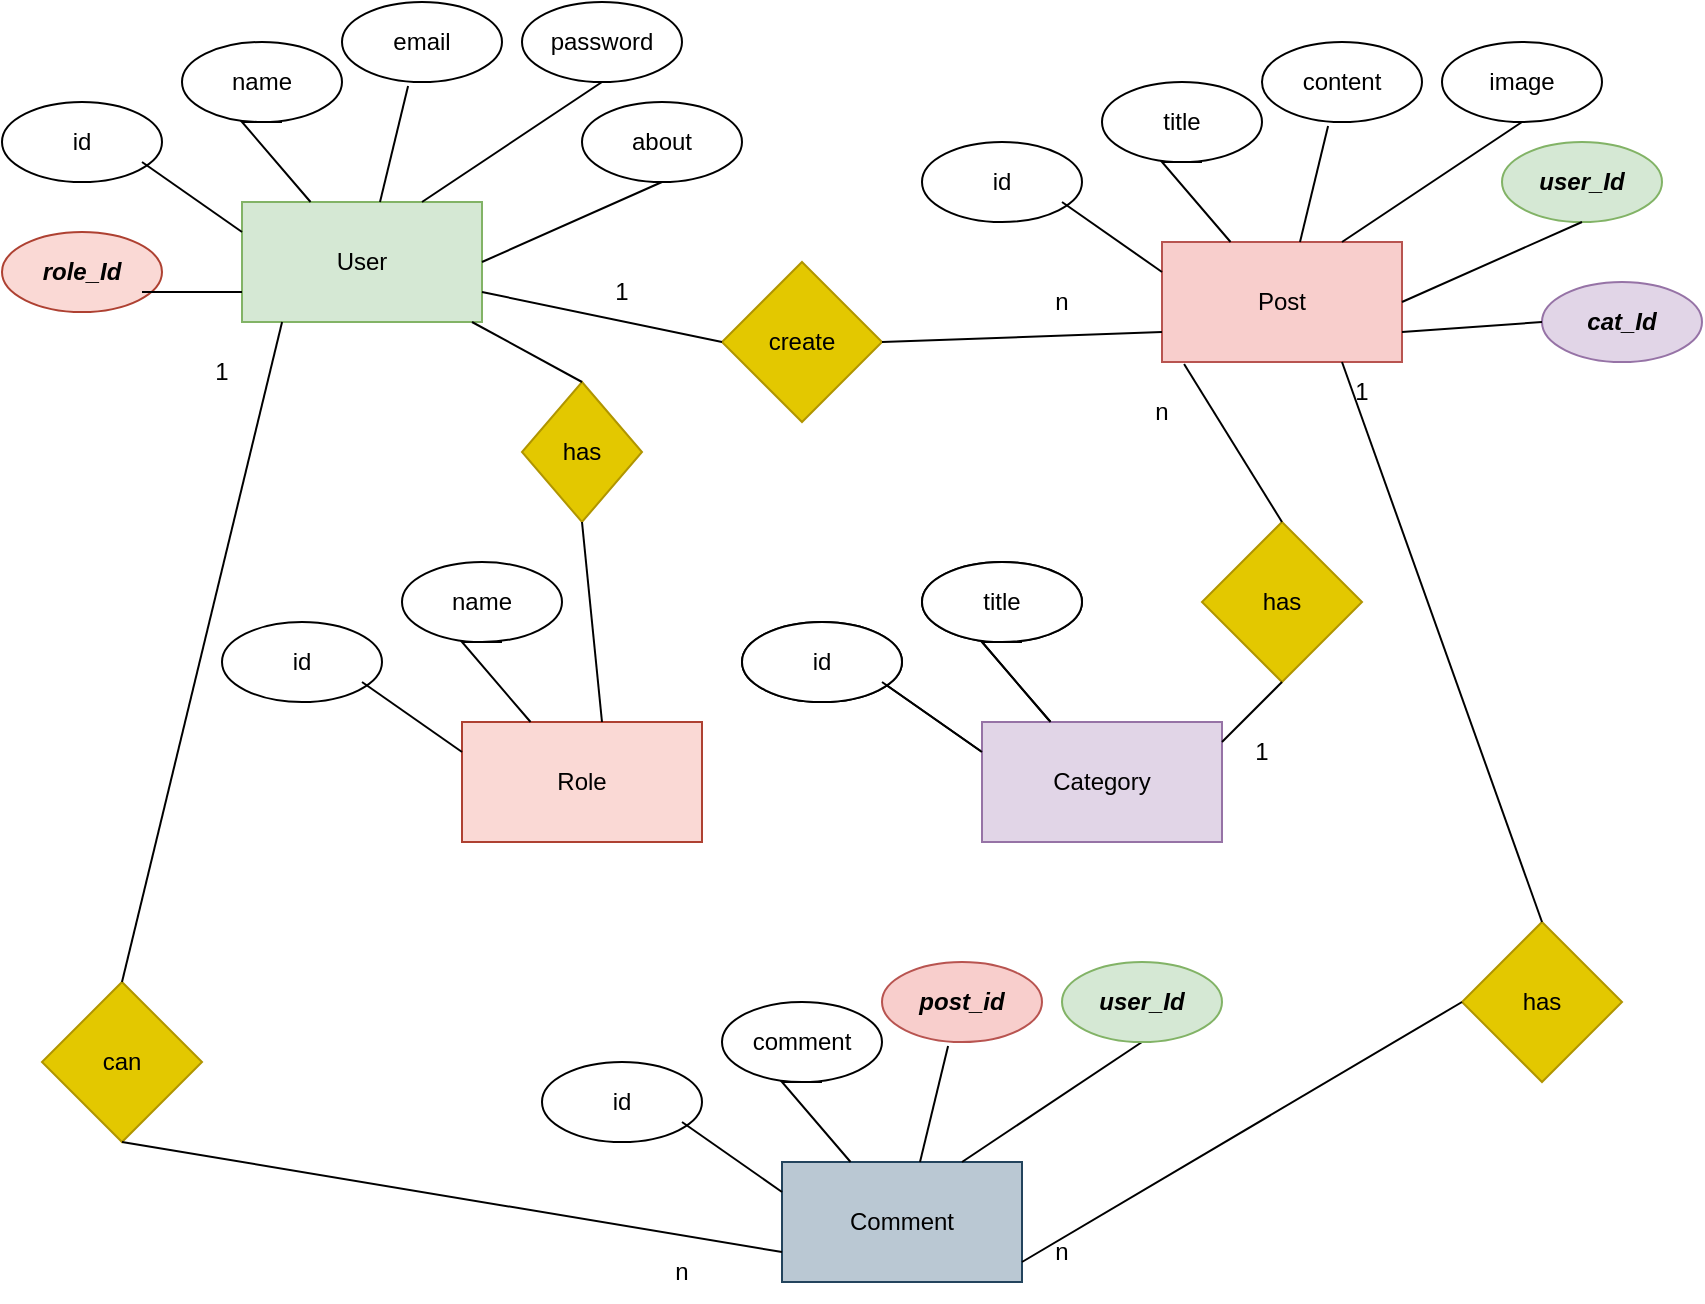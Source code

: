 <mxfile version="24.4.2" type="device">
  <diagram name="Page-1" id="2Yhmi9SV38wUvACWjyTG">
    <mxGraphModel dx="880" dy="478" grid="1" gridSize="10" guides="1" tooltips="1" connect="1" arrows="1" fold="1" page="1" pageScale="1" pageWidth="850" pageHeight="1100" math="0" shadow="0">
      <root>
        <mxCell id="0" />
        <mxCell id="1" parent="0" />
        <mxCell id="f1UpLIX_94gsZM7JH2yc-1" value="User" style="rounded=0;whiteSpace=wrap;html=1;fillColor=#d5e8d4;strokeColor=#82b366;" vertex="1" parent="1">
          <mxGeometry x="120" y="110" width="120" height="60" as="geometry" />
        </mxCell>
        <mxCell id="f1UpLIX_94gsZM7JH2yc-2" value="id" style="ellipse;whiteSpace=wrap;html=1;" vertex="1" parent="1">
          <mxGeometry y="60" width="80" height="40" as="geometry" />
        </mxCell>
        <mxCell id="f1UpLIX_94gsZM7JH2yc-3" value="" style="endArrow=none;html=1;rounded=0;exitX=0;exitY=0.25;exitDx=0;exitDy=0;" edge="1" parent="1" source="f1UpLIX_94gsZM7JH2yc-1">
          <mxGeometry width="50" height="50" relative="1" as="geometry">
            <mxPoint x="360" y="170" as="sourcePoint" />
            <mxPoint x="70" y="90" as="targetPoint" />
            <Array as="points">
              <mxPoint x="70" y="90" />
            </Array>
          </mxGeometry>
        </mxCell>
        <mxCell id="f1UpLIX_94gsZM7JH2yc-4" value="name" style="ellipse;whiteSpace=wrap;html=1;" vertex="1" parent="1">
          <mxGeometry x="90" y="30" width="80" height="40" as="geometry" />
        </mxCell>
        <mxCell id="f1UpLIX_94gsZM7JH2yc-5" value="" style="endArrow=none;html=1;rounded=0;exitX=0.75;exitY=0;exitDx=0;exitDy=0;" edge="1" parent="1" source="f1UpLIX_94gsZM7JH2yc-1">
          <mxGeometry width="50" height="50" relative="1" as="geometry">
            <mxPoint x="350" y="85" as="sourcePoint" />
            <mxPoint x="300" y="50" as="targetPoint" />
            <Array as="points">
              <mxPoint x="300" y="50" />
            </Array>
          </mxGeometry>
        </mxCell>
        <mxCell id="f1UpLIX_94gsZM7JH2yc-6" value="password" style="ellipse;whiteSpace=wrap;html=1;" vertex="1" parent="1">
          <mxGeometry x="260" y="10" width="80" height="40" as="geometry" />
        </mxCell>
        <mxCell id="f1UpLIX_94gsZM7JH2yc-7" value="" style="endArrow=none;html=1;rounded=0;" edge="1" parent="1" source="f1UpLIX_94gsZM7JH2yc-1">
          <mxGeometry width="50" height="50" relative="1" as="geometry">
            <mxPoint x="170" y="105" as="sourcePoint" />
            <mxPoint x="140" y="70" as="targetPoint" />
            <Array as="points">
              <mxPoint x="120" y="70" />
              <mxPoint x="140" y="70" />
            </Array>
          </mxGeometry>
        </mxCell>
        <mxCell id="f1UpLIX_94gsZM7JH2yc-8" value="email" style="ellipse;whiteSpace=wrap;html=1;" vertex="1" parent="1">
          <mxGeometry x="170" y="10" width="80" height="40" as="geometry" />
        </mxCell>
        <mxCell id="f1UpLIX_94gsZM7JH2yc-12" value="" style="endArrow=none;html=1;rounded=0;entryX=0.413;entryY=1.05;entryDx=0;entryDy=0;entryPerimeter=0;exitX=0.575;exitY=0;exitDx=0;exitDy=0;exitPerimeter=0;" edge="1" parent="1" source="f1UpLIX_94gsZM7JH2yc-1" target="f1UpLIX_94gsZM7JH2yc-8">
          <mxGeometry width="50" height="50" relative="1" as="geometry">
            <mxPoint x="360" y="170" as="sourcePoint" />
            <mxPoint x="410" y="120" as="targetPoint" />
            <Array as="points" />
          </mxGeometry>
        </mxCell>
        <mxCell id="f1UpLIX_94gsZM7JH2yc-13" value="about" style="ellipse;whiteSpace=wrap;html=1;" vertex="1" parent="1">
          <mxGeometry x="290" y="60" width="80" height="40" as="geometry" />
        </mxCell>
        <mxCell id="f1UpLIX_94gsZM7JH2yc-14" value="" style="endArrow=none;html=1;rounded=0;exitX=1;exitY=0.5;exitDx=0;exitDy=0;" edge="1" parent="1" source="f1UpLIX_94gsZM7JH2yc-1">
          <mxGeometry width="50" height="50" relative="1" as="geometry">
            <mxPoint x="240" y="160" as="sourcePoint" />
            <mxPoint x="330" y="100" as="targetPoint" />
            <Array as="points">
              <mxPoint x="330" y="100" />
            </Array>
          </mxGeometry>
        </mxCell>
        <mxCell id="f1UpLIX_94gsZM7JH2yc-15" value="Post" style="rounded=0;whiteSpace=wrap;html=1;fillColor=#f8cecc;strokeColor=#b85450;" vertex="1" parent="1">
          <mxGeometry x="580" y="130" width="120" height="60" as="geometry" />
        </mxCell>
        <mxCell id="f1UpLIX_94gsZM7JH2yc-16" value="id" style="ellipse;whiteSpace=wrap;html=1;" vertex="1" parent="1">
          <mxGeometry x="460" y="80" width="80" height="40" as="geometry" />
        </mxCell>
        <mxCell id="f1UpLIX_94gsZM7JH2yc-17" value="" style="endArrow=none;html=1;rounded=0;exitX=0;exitY=0.25;exitDx=0;exitDy=0;" edge="1" parent="1" source="f1UpLIX_94gsZM7JH2yc-15">
          <mxGeometry width="50" height="50" relative="1" as="geometry">
            <mxPoint x="820" y="190" as="sourcePoint" />
            <mxPoint x="530" y="110" as="targetPoint" />
            <Array as="points">
              <mxPoint x="530" y="110" />
            </Array>
          </mxGeometry>
        </mxCell>
        <mxCell id="f1UpLIX_94gsZM7JH2yc-18" value="title" style="ellipse;whiteSpace=wrap;html=1;" vertex="1" parent="1">
          <mxGeometry x="550" y="50" width="80" height="40" as="geometry" />
        </mxCell>
        <mxCell id="f1UpLIX_94gsZM7JH2yc-19" value="" style="endArrow=none;html=1;rounded=0;exitX=0.75;exitY=0;exitDx=0;exitDy=0;" edge="1" parent="1" source="f1UpLIX_94gsZM7JH2yc-15">
          <mxGeometry width="50" height="50" relative="1" as="geometry">
            <mxPoint x="810" y="105" as="sourcePoint" />
            <mxPoint x="760" y="70" as="targetPoint" />
            <Array as="points">
              <mxPoint x="760" y="70" />
            </Array>
          </mxGeometry>
        </mxCell>
        <mxCell id="f1UpLIX_94gsZM7JH2yc-20" value="image" style="ellipse;whiteSpace=wrap;html=1;" vertex="1" parent="1">
          <mxGeometry x="720" y="30" width="80" height="40" as="geometry" />
        </mxCell>
        <mxCell id="f1UpLIX_94gsZM7JH2yc-21" value="" style="endArrow=none;html=1;rounded=0;" edge="1" parent="1" source="f1UpLIX_94gsZM7JH2yc-15">
          <mxGeometry width="50" height="50" relative="1" as="geometry">
            <mxPoint x="630" y="125" as="sourcePoint" />
            <mxPoint x="600" y="90" as="targetPoint" />
            <Array as="points">
              <mxPoint x="580" y="90" />
              <mxPoint x="600" y="90" />
            </Array>
          </mxGeometry>
        </mxCell>
        <mxCell id="f1UpLIX_94gsZM7JH2yc-22" value="content" style="ellipse;whiteSpace=wrap;html=1;" vertex="1" parent="1">
          <mxGeometry x="630" y="30" width="80" height="40" as="geometry" />
        </mxCell>
        <mxCell id="f1UpLIX_94gsZM7JH2yc-23" value="" style="endArrow=none;html=1;rounded=0;entryX=0.413;entryY=1.05;entryDx=0;entryDy=0;entryPerimeter=0;exitX=0.575;exitY=0;exitDx=0;exitDy=0;exitPerimeter=0;" edge="1" parent="1" source="f1UpLIX_94gsZM7JH2yc-15" target="f1UpLIX_94gsZM7JH2yc-22">
          <mxGeometry width="50" height="50" relative="1" as="geometry">
            <mxPoint x="820" y="190" as="sourcePoint" />
            <mxPoint x="870" y="140" as="targetPoint" />
            <Array as="points" />
          </mxGeometry>
        </mxCell>
        <mxCell id="f1UpLIX_94gsZM7JH2yc-24" value="&lt;b&gt;&lt;i&gt;user_Id&lt;/i&gt;&lt;/b&gt;" style="ellipse;whiteSpace=wrap;html=1;fillColor=#d5e8d4;strokeColor=#82b366;" vertex="1" parent="1">
          <mxGeometry x="750" y="80" width="80" height="40" as="geometry" />
        </mxCell>
        <mxCell id="f1UpLIX_94gsZM7JH2yc-25" value="" style="endArrow=none;html=1;rounded=0;exitX=1;exitY=0.5;exitDx=0;exitDy=0;" edge="1" parent="1" source="f1UpLIX_94gsZM7JH2yc-15">
          <mxGeometry width="50" height="50" relative="1" as="geometry">
            <mxPoint x="700" y="180" as="sourcePoint" />
            <mxPoint x="790" y="120" as="targetPoint" />
            <Array as="points">
              <mxPoint x="790" y="120" />
            </Array>
          </mxGeometry>
        </mxCell>
        <mxCell id="f1UpLIX_94gsZM7JH2yc-27" value="&lt;b&gt;&lt;i&gt;cat_Id&lt;/i&gt;&lt;/b&gt;" style="ellipse;whiteSpace=wrap;html=1;fillColor=#e1d5e7;strokeColor=#9673a6;" vertex="1" parent="1">
          <mxGeometry x="770" y="150" width="80" height="40" as="geometry" />
        </mxCell>
        <mxCell id="f1UpLIX_94gsZM7JH2yc-28" value="" style="endArrow=none;html=1;rounded=0;exitX=1;exitY=0.75;exitDx=0;exitDy=0;entryX=0;entryY=0.5;entryDx=0;entryDy=0;" edge="1" parent="1" source="f1UpLIX_94gsZM7JH2yc-15" target="f1UpLIX_94gsZM7JH2yc-27">
          <mxGeometry width="50" height="50" relative="1" as="geometry">
            <mxPoint x="720" y="230" as="sourcePoint" />
            <mxPoint x="810" y="190" as="targetPoint" />
            <Array as="points">
              <mxPoint x="770" y="170" />
            </Array>
          </mxGeometry>
        </mxCell>
        <mxCell id="f1UpLIX_94gsZM7JH2yc-29" value="create" style="rhombus;whiteSpace=wrap;html=1;fillColor=#e3c800;fontColor=#000000;strokeColor=#B09500;" vertex="1" parent="1">
          <mxGeometry x="360" y="140" width="80" height="80" as="geometry" />
        </mxCell>
        <mxCell id="f1UpLIX_94gsZM7JH2yc-30" value="" style="endArrow=none;html=1;rounded=0;exitX=1;exitY=0.75;exitDx=0;exitDy=0;entryX=0;entryY=0.5;entryDx=0;entryDy=0;" edge="1" parent="1" source="f1UpLIX_94gsZM7JH2yc-1" target="f1UpLIX_94gsZM7JH2yc-29">
          <mxGeometry width="50" height="50" relative="1" as="geometry">
            <mxPoint x="275" y="210" as="sourcePoint" />
            <mxPoint x="325" y="160" as="targetPoint" />
          </mxGeometry>
        </mxCell>
        <mxCell id="f1UpLIX_94gsZM7JH2yc-31" value="" style="endArrow=none;html=1;rounded=0;exitX=1;exitY=0.5;exitDx=0;exitDy=0;entryX=0;entryY=0.5;entryDx=0;entryDy=0;" edge="1" parent="1" source="f1UpLIX_94gsZM7JH2yc-29">
          <mxGeometry width="50" height="50" relative="1" as="geometry">
            <mxPoint x="460" y="150" as="sourcePoint" />
            <mxPoint x="580" y="175" as="targetPoint" />
          </mxGeometry>
        </mxCell>
        <mxCell id="f1UpLIX_94gsZM7JH2yc-32" value="1" style="text;html=1;align=center;verticalAlign=middle;whiteSpace=wrap;rounded=0;" vertex="1" parent="1">
          <mxGeometry x="280" y="140" width="60" height="30" as="geometry" />
        </mxCell>
        <mxCell id="f1UpLIX_94gsZM7JH2yc-34" value="n" style="text;html=1;align=center;verticalAlign=middle;whiteSpace=wrap;rounded=0;" vertex="1" parent="1">
          <mxGeometry x="500" y="145" width="60" height="30" as="geometry" />
        </mxCell>
        <mxCell id="f1UpLIX_94gsZM7JH2yc-41" value="Comment" style="rounded=0;whiteSpace=wrap;html=1;fillColor=#bac8d3;strokeColor=#23445d;" vertex="1" parent="1">
          <mxGeometry x="390" y="590" width="120" height="60" as="geometry" />
        </mxCell>
        <mxCell id="f1UpLIX_94gsZM7JH2yc-42" value="id" style="ellipse;whiteSpace=wrap;html=1;" vertex="1" parent="1">
          <mxGeometry x="270" y="540" width="80" height="40" as="geometry" />
        </mxCell>
        <mxCell id="f1UpLIX_94gsZM7JH2yc-43" value="" style="endArrow=none;html=1;rounded=0;exitX=0;exitY=0.25;exitDx=0;exitDy=0;" edge="1" parent="1" source="f1UpLIX_94gsZM7JH2yc-41">
          <mxGeometry width="50" height="50" relative="1" as="geometry">
            <mxPoint x="630" y="650" as="sourcePoint" />
            <mxPoint x="340" y="570" as="targetPoint" />
            <Array as="points">
              <mxPoint x="340" y="570" />
            </Array>
          </mxGeometry>
        </mxCell>
        <mxCell id="f1UpLIX_94gsZM7JH2yc-44" value="comment" style="ellipse;whiteSpace=wrap;html=1;" vertex="1" parent="1">
          <mxGeometry x="360" y="510" width="80" height="40" as="geometry" />
        </mxCell>
        <mxCell id="f1UpLIX_94gsZM7JH2yc-45" value="" style="endArrow=none;html=1;rounded=0;exitX=0.75;exitY=0;exitDx=0;exitDy=0;" edge="1" parent="1" source="f1UpLIX_94gsZM7JH2yc-41">
          <mxGeometry width="50" height="50" relative="1" as="geometry">
            <mxPoint x="620" y="565" as="sourcePoint" />
            <mxPoint x="570" y="530" as="targetPoint" />
            <Array as="points">
              <mxPoint x="570" y="530" />
            </Array>
          </mxGeometry>
        </mxCell>
        <mxCell id="f1UpLIX_94gsZM7JH2yc-46" value="&lt;b&gt;&lt;i&gt;user_Id&lt;/i&gt;&lt;/b&gt;" style="ellipse;whiteSpace=wrap;html=1;fillColor=#d5e8d4;strokeColor=#82b366;" vertex="1" parent="1">
          <mxGeometry x="530" y="490" width="80" height="40" as="geometry" />
        </mxCell>
        <mxCell id="f1UpLIX_94gsZM7JH2yc-47" value="" style="endArrow=none;html=1;rounded=0;" edge="1" parent="1" source="f1UpLIX_94gsZM7JH2yc-41">
          <mxGeometry width="50" height="50" relative="1" as="geometry">
            <mxPoint x="440" y="585" as="sourcePoint" />
            <mxPoint x="410" y="550" as="targetPoint" />
            <Array as="points">
              <mxPoint x="390" y="550" />
              <mxPoint x="410" y="550" />
            </Array>
          </mxGeometry>
        </mxCell>
        <mxCell id="f1UpLIX_94gsZM7JH2yc-48" value="&lt;b&gt;&lt;i&gt;post_id&lt;/i&gt;&lt;/b&gt;" style="ellipse;whiteSpace=wrap;html=1;fillColor=#f8cecc;strokeColor=#b85450;" vertex="1" parent="1">
          <mxGeometry x="440" y="490" width="80" height="40" as="geometry" />
        </mxCell>
        <mxCell id="f1UpLIX_94gsZM7JH2yc-49" value="" style="endArrow=none;html=1;rounded=0;entryX=0.413;entryY=1.05;entryDx=0;entryDy=0;entryPerimeter=0;exitX=0.575;exitY=0;exitDx=0;exitDy=0;exitPerimeter=0;" edge="1" parent="1" source="f1UpLIX_94gsZM7JH2yc-41" target="f1UpLIX_94gsZM7JH2yc-48">
          <mxGeometry width="50" height="50" relative="1" as="geometry">
            <mxPoint x="630" y="650" as="sourcePoint" />
            <mxPoint x="680" y="600" as="targetPoint" />
            <Array as="points" />
          </mxGeometry>
        </mxCell>
        <mxCell id="f1UpLIX_94gsZM7JH2yc-52" value="has" style="rhombus;whiteSpace=wrap;html=1;fillColor=#e3c800;fontColor=#000000;strokeColor=#B09500;" vertex="1" parent="1">
          <mxGeometry x="730" y="470" width="80" height="80" as="geometry" />
        </mxCell>
        <mxCell id="f1UpLIX_94gsZM7JH2yc-53" value="can" style="rhombus;whiteSpace=wrap;html=1;fillColor=#e3c800;fontColor=#000000;strokeColor=#B09500;" vertex="1" parent="1">
          <mxGeometry x="20" y="500" width="80" height="80" as="geometry" />
        </mxCell>
        <mxCell id="f1UpLIX_94gsZM7JH2yc-54" value="" style="endArrow=none;html=1;rounded=0;entryX=0.167;entryY=1;entryDx=0;entryDy=0;entryPerimeter=0;" edge="1" parent="1" target="f1UpLIX_94gsZM7JH2yc-1">
          <mxGeometry width="50" height="50" relative="1" as="geometry">
            <mxPoint x="60" y="500" as="sourcePoint" />
            <mxPoint x="110" y="450" as="targetPoint" />
            <Array as="points" />
          </mxGeometry>
        </mxCell>
        <mxCell id="f1UpLIX_94gsZM7JH2yc-55" value="" style="endArrow=none;html=1;rounded=0;exitX=0;exitY=0.75;exitDx=0;exitDy=0;" edge="1" parent="1" source="f1UpLIX_94gsZM7JH2yc-41">
          <mxGeometry width="50" height="50" relative="1" as="geometry">
            <mxPoint x="10" y="630" as="sourcePoint" />
            <mxPoint x="60" y="580" as="targetPoint" />
          </mxGeometry>
        </mxCell>
        <mxCell id="f1UpLIX_94gsZM7JH2yc-56" value="1" style="text;html=1;align=center;verticalAlign=middle;whiteSpace=wrap;rounded=0;" vertex="1" parent="1">
          <mxGeometry x="80" y="180" width="60" height="30" as="geometry" />
        </mxCell>
        <mxCell id="f1UpLIX_94gsZM7JH2yc-57" value="n" style="text;html=1;align=center;verticalAlign=middle;whiteSpace=wrap;rounded=0;" vertex="1" parent="1">
          <mxGeometry x="310" y="630" width="60" height="30" as="geometry" />
        </mxCell>
        <mxCell id="f1UpLIX_94gsZM7JH2yc-58" value="" style="endArrow=none;html=1;rounded=0;entryX=0;entryY=0.5;entryDx=0;entryDy=0;" edge="1" parent="1" target="f1UpLIX_94gsZM7JH2yc-52">
          <mxGeometry width="50" height="50" relative="1" as="geometry">
            <mxPoint x="510" y="640" as="sourcePoint" />
            <mxPoint x="720" y="520" as="targetPoint" />
            <Array as="points" />
          </mxGeometry>
        </mxCell>
        <mxCell id="f1UpLIX_94gsZM7JH2yc-59" value="" style="endArrow=none;html=1;rounded=0;exitX=0.5;exitY=0;exitDx=0;exitDy=0;" edge="1" parent="1" source="f1UpLIX_94gsZM7JH2yc-52">
          <mxGeometry width="50" height="50" relative="1" as="geometry">
            <mxPoint x="620" y="240" as="sourcePoint" />
            <mxPoint x="670" y="190" as="targetPoint" />
          </mxGeometry>
        </mxCell>
        <mxCell id="f1UpLIX_94gsZM7JH2yc-60" value="1" style="text;html=1;align=center;verticalAlign=middle;whiteSpace=wrap;rounded=0;" vertex="1" parent="1">
          <mxGeometry x="650" y="190" width="60" height="30" as="geometry" />
        </mxCell>
        <mxCell id="f1UpLIX_94gsZM7JH2yc-62" value="n" style="text;html=1;align=center;verticalAlign=middle;whiteSpace=wrap;rounded=0;" vertex="1" parent="1">
          <mxGeometry x="500" y="620" width="60" height="30" as="geometry" />
        </mxCell>
        <mxCell id="f1UpLIX_94gsZM7JH2yc-63" value="Post" style="rounded=0;whiteSpace=wrap;html=1;fillColor=#f8cecc;strokeColor=#b85450;" vertex="1" parent="1">
          <mxGeometry x="490" y="370" width="120" height="60" as="geometry" />
        </mxCell>
        <mxCell id="f1UpLIX_94gsZM7JH2yc-64" value="id" style="ellipse;whiteSpace=wrap;html=1;" vertex="1" parent="1">
          <mxGeometry x="370" y="320" width="80" height="40" as="geometry" />
        </mxCell>
        <mxCell id="f1UpLIX_94gsZM7JH2yc-65" value="" style="endArrow=none;html=1;rounded=0;exitX=0;exitY=0.25;exitDx=0;exitDy=0;" edge="1" parent="1" source="f1UpLIX_94gsZM7JH2yc-63">
          <mxGeometry width="50" height="50" relative="1" as="geometry">
            <mxPoint x="730" y="430" as="sourcePoint" />
            <mxPoint x="440" y="350" as="targetPoint" />
            <Array as="points">
              <mxPoint x="440" y="350" />
            </Array>
          </mxGeometry>
        </mxCell>
        <mxCell id="f1UpLIX_94gsZM7JH2yc-66" value="title" style="ellipse;whiteSpace=wrap;html=1;" vertex="1" parent="1">
          <mxGeometry x="460" y="290" width="80" height="40" as="geometry" />
        </mxCell>
        <mxCell id="f1UpLIX_94gsZM7JH2yc-67" value="" style="endArrow=none;html=1;rounded=0;" edge="1" parent="1" source="f1UpLIX_94gsZM7JH2yc-63">
          <mxGeometry width="50" height="50" relative="1" as="geometry">
            <mxPoint x="540" y="365" as="sourcePoint" />
            <mxPoint x="510" y="330" as="targetPoint" />
            <Array as="points">
              <mxPoint x="490" y="330" />
              <mxPoint x="500" y="330" />
              <mxPoint x="510" y="330" />
            </Array>
          </mxGeometry>
        </mxCell>
        <mxCell id="f1UpLIX_94gsZM7JH2yc-68" value="Category" style="rounded=0;whiteSpace=wrap;html=1;fillColor=#e1d5e7;strokeColor=#9673a6;" vertex="1" parent="1">
          <mxGeometry x="490" y="370" width="120" height="60" as="geometry" />
        </mxCell>
        <mxCell id="f1UpLIX_94gsZM7JH2yc-69" value="id" style="ellipse;whiteSpace=wrap;html=1;" vertex="1" parent="1">
          <mxGeometry x="370" y="320" width="80" height="40" as="geometry" />
        </mxCell>
        <mxCell id="f1UpLIX_94gsZM7JH2yc-70" value="" style="endArrow=none;html=1;rounded=0;exitX=0;exitY=0.25;exitDx=0;exitDy=0;" edge="1" source="f1UpLIX_94gsZM7JH2yc-68" parent="1">
          <mxGeometry width="50" height="50" relative="1" as="geometry">
            <mxPoint x="730" y="430" as="sourcePoint" />
            <mxPoint x="440" y="350" as="targetPoint" />
            <Array as="points">
              <mxPoint x="440" y="350" />
            </Array>
          </mxGeometry>
        </mxCell>
        <mxCell id="f1UpLIX_94gsZM7JH2yc-71" value="title" style="ellipse;whiteSpace=wrap;html=1;" vertex="1" parent="1">
          <mxGeometry x="460" y="290" width="80" height="40" as="geometry" />
        </mxCell>
        <mxCell id="f1UpLIX_94gsZM7JH2yc-72" value="" style="endArrow=none;html=1;rounded=0;" edge="1" source="f1UpLIX_94gsZM7JH2yc-68" parent="1">
          <mxGeometry width="50" height="50" relative="1" as="geometry">
            <mxPoint x="540" y="365" as="sourcePoint" />
            <mxPoint x="510" y="330" as="targetPoint" />
            <Array as="points">
              <mxPoint x="490" y="330" />
              <mxPoint x="500" y="330" />
              <mxPoint x="510" y="330" />
            </Array>
          </mxGeometry>
        </mxCell>
        <mxCell id="f1UpLIX_94gsZM7JH2yc-73" value="has" style="rhombus;whiteSpace=wrap;html=1;fillColor=#e3c800;fontColor=#000000;strokeColor=#B09500;" vertex="1" parent="1">
          <mxGeometry x="600" y="270" width="80" height="80" as="geometry" />
        </mxCell>
        <mxCell id="f1UpLIX_94gsZM7JH2yc-74" value="" style="endArrow=none;html=1;rounded=0;exitX=0.5;exitY=0;exitDx=0;exitDy=0;entryX=0.092;entryY=1.017;entryDx=0;entryDy=0;entryPerimeter=0;" edge="1" parent="1" source="f1UpLIX_94gsZM7JH2yc-73" target="f1UpLIX_94gsZM7JH2yc-15">
          <mxGeometry width="50" height="50" relative="1" as="geometry">
            <mxPoint x="545" y="280" as="sourcePoint" />
            <mxPoint x="590" y="200" as="targetPoint" />
          </mxGeometry>
        </mxCell>
        <mxCell id="f1UpLIX_94gsZM7JH2yc-75" value="" style="endArrow=none;html=1;rounded=0;" edge="1" parent="1">
          <mxGeometry width="50" height="50" relative="1" as="geometry">
            <mxPoint x="610" y="380" as="sourcePoint" />
            <mxPoint x="640" y="350" as="targetPoint" />
          </mxGeometry>
        </mxCell>
        <mxCell id="f1UpLIX_94gsZM7JH2yc-76" value="1" style="text;html=1;align=center;verticalAlign=middle;whiteSpace=wrap;rounded=0;" vertex="1" parent="1">
          <mxGeometry x="600" y="370" width="60" height="30" as="geometry" />
        </mxCell>
        <mxCell id="f1UpLIX_94gsZM7JH2yc-77" value="n" style="text;html=1;align=center;verticalAlign=middle;whiteSpace=wrap;rounded=0;" vertex="1" parent="1">
          <mxGeometry x="550" y="200" width="60" height="30" as="geometry" />
        </mxCell>
        <mxCell id="f1UpLIX_94gsZM7JH2yc-78" value="Role" style="rounded=0;whiteSpace=wrap;html=1;fillColor=#fad9d5;strokeColor=#ae4132;" vertex="1" parent="1">
          <mxGeometry x="230" y="370" width="120" height="60" as="geometry" />
        </mxCell>
        <mxCell id="f1UpLIX_94gsZM7JH2yc-79" value="id" style="ellipse;whiteSpace=wrap;html=1;" vertex="1" parent="1">
          <mxGeometry x="110" y="320" width="80" height="40" as="geometry" />
        </mxCell>
        <mxCell id="f1UpLIX_94gsZM7JH2yc-80" value="" style="endArrow=none;html=1;rounded=0;exitX=0;exitY=0.25;exitDx=0;exitDy=0;" edge="1" parent="1" source="f1UpLIX_94gsZM7JH2yc-78">
          <mxGeometry width="50" height="50" relative="1" as="geometry">
            <mxPoint x="470" y="430" as="sourcePoint" />
            <mxPoint x="180" y="350" as="targetPoint" />
            <Array as="points">
              <mxPoint x="180" y="350" />
            </Array>
          </mxGeometry>
        </mxCell>
        <mxCell id="f1UpLIX_94gsZM7JH2yc-81" value="name" style="ellipse;whiteSpace=wrap;html=1;" vertex="1" parent="1">
          <mxGeometry x="200" y="290" width="80" height="40" as="geometry" />
        </mxCell>
        <mxCell id="f1UpLIX_94gsZM7JH2yc-82" value="" style="endArrow=none;html=1;rounded=0;" edge="1" parent="1" source="f1UpLIX_94gsZM7JH2yc-78">
          <mxGeometry width="50" height="50" relative="1" as="geometry">
            <mxPoint x="280" y="365" as="sourcePoint" />
            <mxPoint x="250" y="330" as="targetPoint" />
            <Array as="points">
              <mxPoint x="230" y="330" />
              <mxPoint x="240" y="330" />
              <mxPoint x="250" y="330" />
            </Array>
          </mxGeometry>
        </mxCell>
        <mxCell id="f1UpLIX_94gsZM7JH2yc-83" value="&lt;b&gt;&lt;i&gt;role_Id&lt;/i&gt;&lt;/b&gt;" style="ellipse;whiteSpace=wrap;html=1;fillColor=#fad9d5;strokeColor=#ae4132;" vertex="1" parent="1">
          <mxGeometry y="125" width="80" height="40" as="geometry" />
        </mxCell>
        <mxCell id="f1UpLIX_94gsZM7JH2yc-84" value="" style="endArrow=none;html=1;rounded=0;exitX=0;exitY=0.75;exitDx=0;exitDy=0;" edge="1" parent="1" source="f1UpLIX_94gsZM7JH2yc-1">
          <mxGeometry width="50" height="50" relative="1" as="geometry">
            <mxPoint x="120" y="190" as="sourcePoint" />
            <mxPoint x="70" y="155" as="targetPoint" />
            <Array as="points">
              <mxPoint x="70" y="155" />
            </Array>
          </mxGeometry>
        </mxCell>
        <mxCell id="f1UpLIX_94gsZM7JH2yc-85" value="has" style="rhombus;whiteSpace=wrap;html=1;fillColor=#e3c800;fontColor=#000000;strokeColor=#B09500;" vertex="1" parent="1">
          <mxGeometry x="260" y="200" width="60" height="70" as="geometry" />
        </mxCell>
        <mxCell id="f1UpLIX_94gsZM7JH2yc-86" value="" style="endArrow=none;html=1;rounded=0;exitX=0.5;exitY=0;exitDx=0;exitDy=0;" edge="1" parent="1" source="f1UpLIX_94gsZM7JH2yc-85" target="f1UpLIX_94gsZM7JH2yc-1">
          <mxGeometry width="50" height="50" relative="1" as="geometry">
            <mxPoint x="170" y="215" as="sourcePoint" />
            <mxPoint x="230" y="180" as="targetPoint" />
          </mxGeometry>
        </mxCell>
        <mxCell id="f1UpLIX_94gsZM7JH2yc-87" value="" style="endArrow=none;html=1;rounded=0;entryX=0.5;entryY=1;entryDx=0;entryDy=0;" edge="1" parent="1" target="f1UpLIX_94gsZM7JH2yc-85">
          <mxGeometry width="50" height="50" relative="1" as="geometry">
            <mxPoint x="300" y="370" as="sourcePoint" />
            <mxPoint x="350" y="320" as="targetPoint" />
          </mxGeometry>
        </mxCell>
      </root>
    </mxGraphModel>
  </diagram>
</mxfile>
